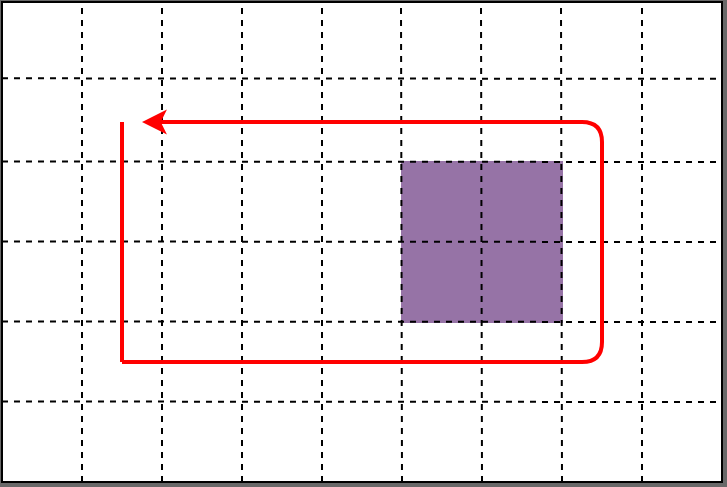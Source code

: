 <mxfile pages="1" version="11.2.8" type="device"><diagram id="cI-nqpLdyPKUtaxQUCT1" name="Page-1"><mxGraphModel dx="488" dy="226" grid="1" gridSize="10" guides="1" tooltips="1" connect="1" arrows="1" fold="1" page="1" pageScale="1" pageWidth="827" pageHeight="1169" background="#696969" math="0" shadow="0"><root><mxCell id="0"/><mxCell id="1" parent="0"/><mxCell id="JRkBkWzw88hjhXkkSuDa-2" value="Untitled Layer" parent="0"/><mxCell id="JRkBkWzw88hjhXkkSuDa-3" value="" style="rounded=0;whiteSpace=wrap;html=1;gradientColor=none;fillColor=#ffffff;comic=0;" vertex="1" parent="JRkBkWzw88hjhXkkSuDa-2"><mxGeometry x="40" y="160" width="360" height="240" as="geometry"/></mxCell><mxCell id="JRkBkWzw88hjhXkkSuDa-4" value="" style="whiteSpace=wrap;html=1;aspect=fixed;fillColor=#9673A6;strokeColor=#9673a6;strokeWidth=1;" vertex="1" parent="JRkBkWzw88hjhXkkSuDa-2"><mxGeometry x="240" y="240" width="80" height="80" as="geometry"/></mxCell><mxCell id="JRkBkWzw88hjhXkkSuDa-6" value="" style="endArrow=none;dashed=1;html=1;" edge="1" parent="JRkBkWzw88hjhXkkSuDa-2"><mxGeometry width="50" height="50" relative="1" as="geometry"><mxPoint x="80" y="400" as="sourcePoint"/><mxPoint x="80" y="160" as="targetPoint"/></mxGeometry></mxCell><mxCell id="JRkBkWzw88hjhXkkSuDa-7" value="" style="endArrow=none;dashed=1;html=1;" edge="1" parent="JRkBkWzw88hjhXkkSuDa-2"><mxGeometry width="50" height="50" relative="1" as="geometry"><mxPoint x="120" y="400" as="sourcePoint"/><mxPoint x="120" y="160.0" as="targetPoint"/></mxGeometry></mxCell><mxCell id="JRkBkWzw88hjhXkkSuDa-8" value="" style="endArrow=none;dashed=1;html=1;" edge="1" parent="JRkBkWzw88hjhXkkSuDa-2"><mxGeometry width="50" height="50" relative="1" as="geometry"><mxPoint x="160" y="400" as="sourcePoint"/><mxPoint x="160" y="160.0" as="targetPoint"/></mxGeometry></mxCell><mxCell id="JRkBkWzw88hjhXkkSuDa-9" value="" style="endArrow=none;dashed=1;html=1;" edge="1" parent="JRkBkWzw88hjhXkkSuDa-2"><mxGeometry width="50" height="50" relative="1" as="geometry"><mxPoint x="200" y="400" as="sourcePoint"/><mxPoint x="200" y="160.0" as="targetPoint"/></mxGeometry></mxCell><mxCell id="JRkBkWzw88hjhXkkSuDa-10" value="" style="endArrow=none;dashed=1;html=1;" edge="1" parent="JRkBkWzw88hjhXkkSuDa-2"><mxGeometry width="50" height="50" relative="1" as="geometry"><mxPoint x="240" y="400" as="sourcePoint"/><mxPoint x="239.5" y="160.0" as="targetPoint"/></mxGeometry></mxCell><mxCell id="JRkBkWzw88hjhXkkSuDa-11" value="" style="endArrow=none;dashed=1;html=1;" edge="1" parent="JRkBkWzw88hjhXkkSuDa-2"><mxGeometry width="50" height="50" relative="1" as="geometry"><mxPoint x="280" y="400" as="sourcePoint"/><mxPoint x="279.5" y="160.0" as="targetPoint"/></mxGeometry></mxCell><mxCell id="JRkBkWzw88hjhXkkSuDa-12" value="" style="endArrow=none;dashed=1;html=1;" edge="1" parent="JRkBkWzw88hjhXkkSuDa-2"><mxGeometry width="50" height="50" relative="1" as="geometry"><mxPoint x="320" y="400" as="sourcePoint"/><mxPoint x="319.5" y="160.0" as="targetPoint"/></mxGeometry></mxCell><mxCell id="JRkBkWzw88hjhXkkSuDa-13" value="" style="endArrow=none;dashed=1;html=1;" edge="1" parent="JRkBkWzw88hjhXkkSuDa-2"><mxGeometry width="50" height="50" relative="1" as="geometry"><mxPoint x="360" y="400" as="sourcePoint"/><mxPoint x="360" y="160.0" as="targetPoint"/></mxGeometry></mxCell><mxCell id="JRkBkWzw88hjhXkkSuDa-14" value="" style="endArrow=none;dashed=1;html=1;exitX=0;exitY=0.159;exitDx=0;exitDy=0;exitPerimeter=0;entryX=1;entryY=0.16;entryDx=0;entryDy=0;entryPerimeter=0;" edge="1" parent="JRkBkWzw88hjhXkkSuDa-2" source="JRkBkWzw88hjhXkkSuDa-3" target="JRkBkWzw88hjhXkkSuDa-3"><mxGeometry width="50" height="50" relative="1" as="geometry"><mxPoint x="90" y="260" as="sourcePoint"/><mxPoint x="140" y="210" as="targetPoint"/></mxGeometry></mxCell><mxCell id="JRkBkWzw88hjhXkkSuDa-16" value="" style="endArrow=none;dashed=1;html=1;exitX=0;exitY=0.159;exitDx=0;exitDy=0;exitPerimeter=0;entryX=1;entryY=0.16;entryDx=0;entryDy=0;entryPerimeter=0;" edge="1" parent="JRkBkWzw88hjhXkkSuDa-2"><mxGeometry width="50" height="50" relative="1" as="geometry"><mxPoint x="40" y="239.75" as="sourcePoint"/><mxPoint x="400.0" y="240" as="targetPoint"/></mxGeometry></mxCell><mxCell id="JRkBkWzw88hjhXkkSuDa-17" value="" style="endArrow=none;dashed=1;html=1;exitX=0;exitY=0.159;exitDx=0;exitDy=0;exitPerimeter=0;entryX=1;entryY=0.16;entryDx=0;entryDy=0;entryPerimeter=0;" edge="1" parent="JRkBkWzw88hjhXkkSuDa-2"><mxGeometry width="50" height="50" relative="1" as="geometry"><mxPoint x="40" y="279.75" as="sourcePoint"/><mxPoint x="400.0" y="280" as="targetPoint"/></mxGeometry></mxCell><mxCell id="JRkBkWzw88hjhXkkSuDa-18" value="" style="endArrow=none;dashed=1;html=1;exitX=0;exitY=0.159;exitDx=0;exitDy=0;exitPerimeter=0;entryX=1;entryY=0.16;entryDx=0;entryDy=0;entryPerimeter=0;" edge="1" parent="JRkBkWzw88hjhXkkSuDa-2"><mxGeometry width="50" height="50" relative="1" as="geometry"><mxPoint x="40" y="319.75" as="sourcePoint"/><mxPoint x="400.0" y="320" as="targetPoint"/></mxGeometry></mxCell><mxCell id="JRkBkWzw88hjhXkkSuDa-19" value="" style="endArrow=none;dashed=1;html=1;exitX=0;exitY=0.159;exitDx=0;exitDy=0;exitPerimeter=0;entryX=1;entryY=0.16;entryDx=0;entryDy=0;entryPerimeter=0;" edge="1" parent="JRkBkWzw88hjhXkkSuDa-2"><mxGeometry width="50" height="50" relative="1" as="geometry"><mxPoint x="40" y="359.75" as="sourcePoint"/><mxPoint x="400.0" y="360" as="targetPoint"/></mxGeometry></mxCell><mxCell id="JRkBkWzw88hjhXkkSuDa-32" value="" style="line;strokeWidth=2;direction=south;html=1;comic=0;fillColor=#ffffff;gradientColor=none;strokeColor=#FF0000;" vertex="1" parent="JRkBkWzw88hjhXkkSuDa-2"><mxGeometry x="95" y="220" width="10" height="120" as="geometry"/></mxCell><mxCell id="JRkBkWzw88hjhXkkSuDa-38" value="" style="edgeStyle=segmentEdgeStyle;endArrow=classic;html=1;strokeColor=#FF0000;strokeWidth=2;" edge="1" parent="JRkBkWzw88hjhXkkSuDa-2"><mxGeometry width="50" height="50" relative="1" as="geometry"><mxPoint x="100" y="340" as="sourcePoint"/><mxPoint x="110" y="220" as="targetPoint"/><Array as="points"><mxPoint x="340" y="340"/><mxPoint x="340" y="220"/></Array></mxGeometry></mxCell></root></mxGraphModel></diagram></mxfile>
